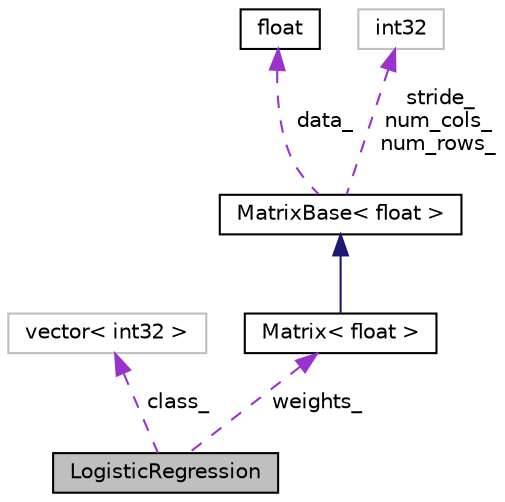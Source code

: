 digraph "LogisticRegression"
{
  edge [fontname="Helvetica",fontsize="10",labelfontname="Helvetica",labelfontsize="10"];
  node [fontname="Helvetica",fontsize="10",shape=record];
  Node1 [label="LogisticRegression",height=0.2,width=0.4,color="black", fillcolor="grey75", style="filled", fontcolor="black"];
  Node2 -> Node1 [dir="back",color="darkorchid3",fontsize="10",style="dashed",label=" class_" ,fontname="Helvetica"];
  Node2 [label="vector\< int32 \>",height=0.2,width=0.4,color="grey75", fillcolor="white", style="filled"];
  Node3 -> Node1 [dir="back",color="darkorchid3",fontsize="10",style="dashed",label=" weights_" ,fontname="Helvetica"];
  Node3 [label="Matrix\< float \>",height=0.2,width=0.4,color="black", fillcolor="white", style="filled",URL="$classkaldi_1_1Matrix.html"];
  Node4 -> Node3 [dir="back",color="midnightblue",fontsize="10",style="solid",fontname="Helvetica"];
  Node4 [label="MatrixBase\< float \>",height=0.2,width=0.4,color="black", fillcolor="white", style="filled",URL="$classkaldi_1_1MatrixBase.html"];
  Node5 -> Node4 [dir="back",color="darkorchid3",fontsize="10",style="dashed",label=" data_" ,fontname="Helvetica"];
  Node5 [label="float",height=0.2,width=0.4,color="black", fillcolor="white", style="filled",URL="$classfloat.html"];
  Node6 -> Node4 [dir="back",color="darkorchid3",fontsize="10",style="dashed",label=" stride_\nnum_cols_\nnum_rows_" ,fontname="Helvetica"];
  Node6 [label="int32",height=0.2,width=0.4,color="grey75", fillcolor="white", style="filled"];
}
